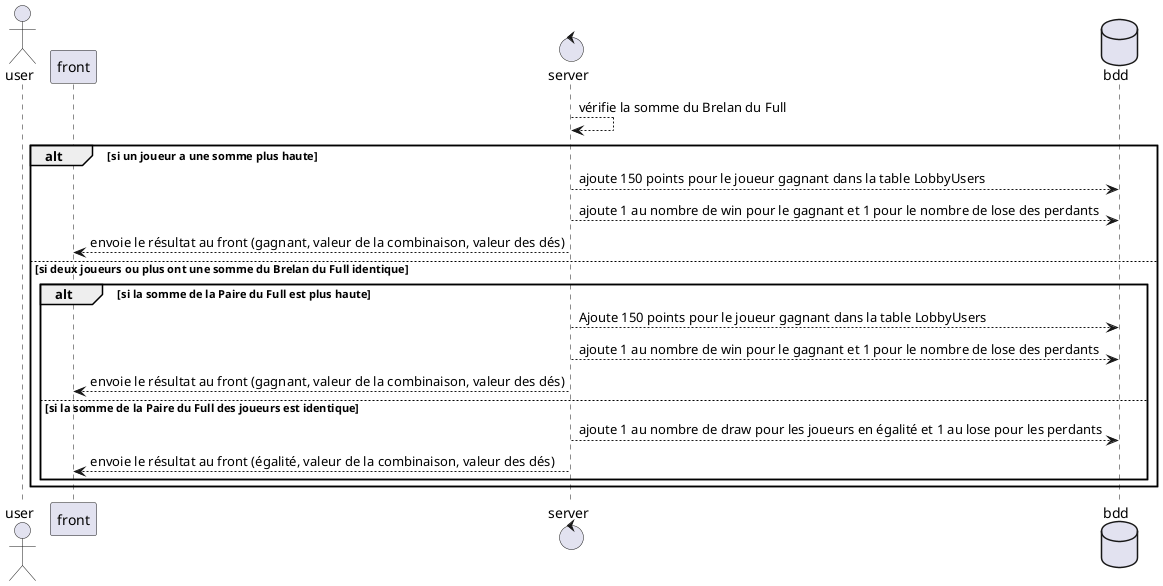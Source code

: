 @startuml Algorithme : Recherche Paire
actor user as user
participant front as front
control server as server
database bdd as bdd
server --> server : vérifie la somme du Brelan du Full
alt si un joueur a une somme plus haute
    server --> bdd : ajoute 150 points pour le joueur gagnant dans la table LobbyUsers
    server --> bdd : ajoute 1 au nombre de win pour le gagnant et 1 pour le nombre de lose des perdants
    server --> front : envoie le résultat au front (gagnant, valeur de la combinaison, valeur des dés)
else si deux joueurs ou plus ont une somme du Brelan du Full identique
    alt si la somme de la Paire du Full est plus haute
        server --> bdd : Ajoute 150 points pour le joueur gagnant dans la table LobbyUsers
        server --> bdd : ajoute 1 au nombre de win pour le gagnant et 1 pour le nombre de lose des perdants
        server --> front : envoie le résultat au front (gagnant, valeur de la combinaison, valeur des dés)
    else si la somme de la Paire du Full des joueurs est identique
        server --> bdd : ajoute 1 au nombre de draw pour les joueurs en égalité et 1 au lose pour les perdants
        server --> front : envoie le résultat au front (égalité, valeur de la combinaison, valeur des dés)
    end
end
@enduml